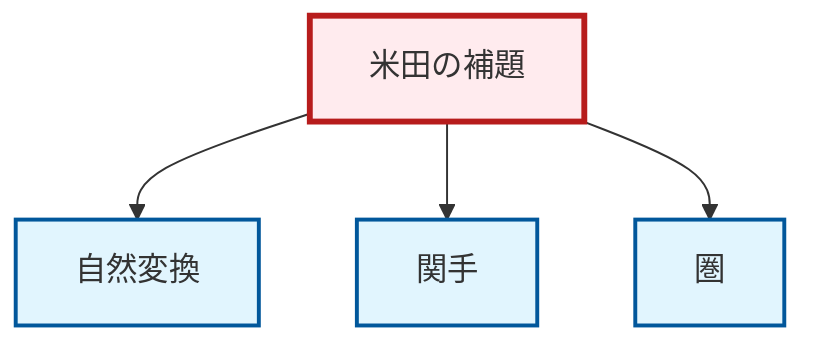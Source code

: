 graph TD
    classDef definition fill:#e1f5fe,stroke:#01579b,stroke-width:2px
    classDef theorem fill:#f3e5f5,stroke:#4a148c,stroke-width:2px
    classDef axiom fill:#fff3e0,stroke:#e65100,stroke-width:2px
    classDef example fill:#e8f5e9,stroke:#1b5e20,stroke-width:2px
    classDef current fill:#ffebee,stroke:#b71c1c,stroke-width:3px
    def-category["圏"]:::definition
    def-natural-transformation["自然変換"]:::definition
    def-functor["関手"]:::definition
    thm-yoneda["米田の補題"]:::theorem
    thm-yoneda --> def-natural-transformation
    thm-yoneda --> def-functor
    thm-yoneda --> def-category
    class thm-yoneda current